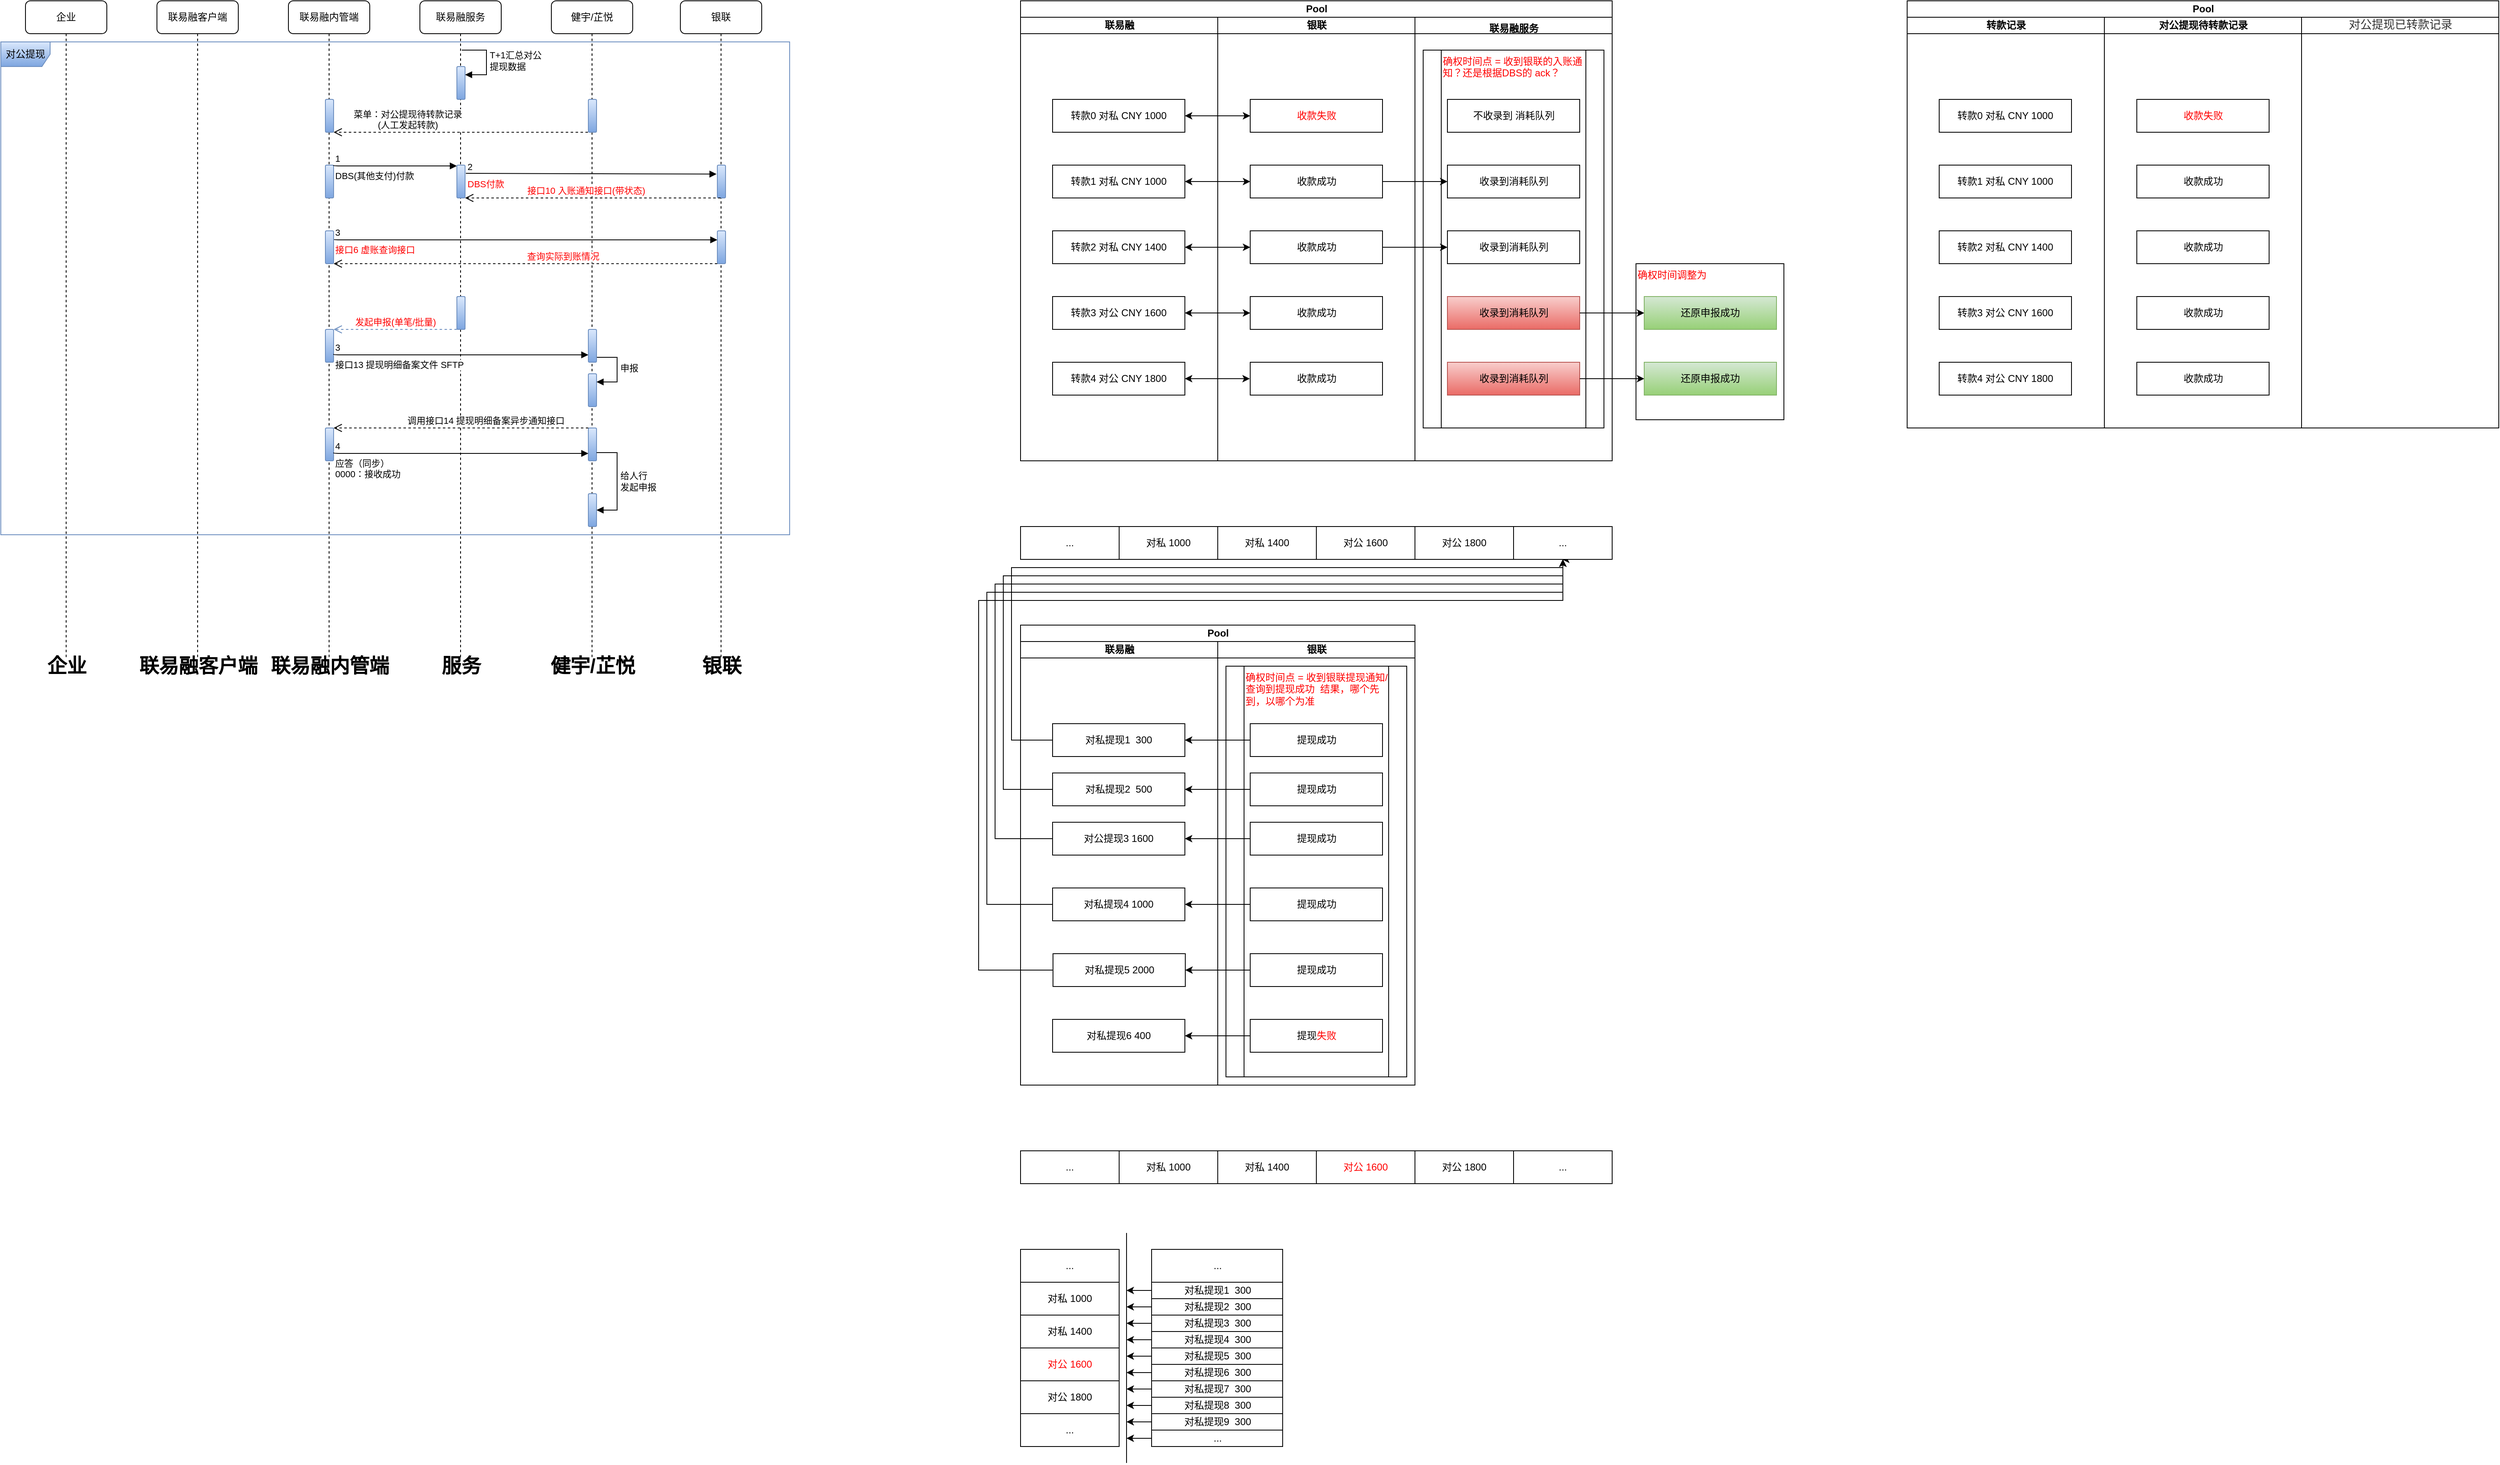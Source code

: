 <mxfile version="21.5.2" type="github">
  <diagram name="第 1 页" id="cecb9tNHnT4WKb9MnGJK">
    <mxGraphModel dx="1210" dy="673" grid="1" gridSize="10" guides="1" tooltips="1" connect="1" arrows="1" fold="1" page="1" pageScale="1" pageWidth="827" pageHeight="1169" math="0" shadow="0">
      <root>
        <mxCell id="0" />
        <mxCell id="1" parent="0" />
        <mxCell id="uzARrTuZSLdGQsg_Jb-Q-82" value="Pool" style="swimlane;childLayout=stackLayout;resizeParent=1;resizeParentMax=0;startSize=20;html=1;" vertex="1" parent="1">
          <mxGeometry x="1241" y="800" width="480" height="560" as="geometry" />
        </mxCell>
        <mxCell id="uzARrTuZSLdGQsg_Jb-Q-83" value="联易融" style="swimlane;startSize=20;html=1;" vertex="1" parent="uzARrTuZSLdGQsg_Jb-Q-82">
          <mxGeometry y="20" width="240" height="540" as="geometry" />
        </mxCell>
        <mxCell id="uzARrTuZSLdGQsg_Jb-Q-84" value="对私提现2&amp;nbsp; 500" style="rounded=0;whiteSpace=wrap;html=1;" vertex="1" parent="uzARrTuZSLdGQsg_Jb-Q-83">
          <mxGeometry x="39" y="160" width="161" height="40" as="geometry" />
        </mxCell>
        <mxCell id="uzARrTuZSLdGQsg_Jb-Q-85" value="对公提现3 1600" style="rounded=0;whiteSpace=wrap;html=1;" vertex="1" parent="uzARrTuZSLdGQsg_Jb-Q-83">
          <mxGeometry x="39" y="220" width="161" height="40" as="geometry" />
        </mxCell>
        <mxCell id="uzARrTuZSLdGQsg_Jb-Q-86" value="对私提现4 1000" style="rounded=0;whiteSpace=wrap;html=1;" vertex="1" parent="uzARrTuZSLdGQsg_Jb-Q-83">
          <mxGeometry x="39" y="300" width="161" height="40" as="geometry" />
        </mxCell>
        <mxCell id="uzARrTuZSLdGQsg_Jb-Q-114" style="edgeStyle=orthogonalEdgeStyle;rounded=0;orthogonalLoop=1;jettySize=auto;html=1;exitX=0;exitY=0.5;exitDx=0;exitDy=0;" edge="1" parent="uzARrTuZSLdGQsg_Jb-Q-83" source="uzARrTuZSLdGQsg_Jb-Q-87">
          <mxGeometry relative="1" as="geometry">
            <mxPoint x="659" y="-100" as="targetPoint" />
            <Array as="points">
              <mxPoint x="-51" y="400" />
              <mxPoint x="-51" y="-50" />
              <mxPoint x="660" y="-50" />
              <mxPoint x="660" y="-100" />
            </Array>
          </mxGeometry>
        </mxCell>
        <mxCell id="uzARrTuZSLdGQsg_Jb-Q-87" value="对私提现5 2000" style="rounded=0;whiteSpace=wrap;html=1;" vertex="1" parent="uzARrTuZSLdGQsg_Jb-Q-83">
          <mxGeometry x="39.5" y="380" width="161" height="40" as="geometry" />
        </mxCell>
        <mxCell id="uzARrTuZSLdGQsg_Jb-Q-88" value="对私提现1&amp;nbsp; 300" style="rounded=0;whiteSpace=wrap;html=1;" vertex="1" parent="uzARrTuZSLdGQsg_Jb-Q-83">
          <mxGeometry x="39" y="100" width="161" height="40" as="geometry" />
        </mxCell>
        <mxCell id="uzARrTuZSLdGQsg_Jb-Q-107" value="对私提现6 400" style="rounded=0;whiteSpace=wrap;html=1;" vertex="1" parent="uzARrTuZSLdGQsg_Jb-Q-83">
          <mxGeometry x="39" y="460" width="161" height="40" as="geometry" />
        </mxCell>
        <mxCell id="uzARrTuZSLdGQsg_Jb-Q-89" value="银联" style="swimlane;startSize=20;html=1;" vertex="1" parent="uzARrTuZSLdGQsg_Jb-Q-82">
          <mxGeometry x="240" y="20" width="240" height="540" as="geometry" />
        </mxCell>
        <mxCell id="uzARrTuZSLdGQsg_Jb-Q-109" value="确权时间点 = 收到银联提现通知/查询到提现成功&amp;nbsp; 结果，哪个先到，以哪个为准" style="shape=process;whiteSpace=wrap;html=1;backgroundOutline=1;fontColor=#FF0000;verticalAlign=top;align=left;" vertex="1" parent="uzARrTuZSLdGQsg_Jb-Q-89">
          <mxGeometry x="10" y="30" width="220" height="500" as="geometry" />
        </mxCell>
        <mxCell id="uzARrTuZSLdGQsg_Jb-Q-90" value="提现成功" style="rounded=0;whiteSpace=wrap;html=1;" vertex="1" parent="uzARrTuZSLdGQsg_Jb-Q-89">
          <mxGeometry x="39.5" y="100" width="161" height="40" as="geometry" />
        </mxCell>
        <mxCell id="uzARrTuZSLdGQsg_Jb-Q-91" value="提现成功" style="rounded=0;whiteSpace=wrap;html=1;" vertex="1" parent="uzARrTuZSLdGQsg_Jb-Q-89">
          <mxGeometry x="39.5" y="160" width="161" height="40" as="geometry" />
        </mxCell>
        <mxCell id="uzARrTuZSLdGQsg_Jb-Q-92" value="提现成功" style="rounded=0;whiteSpace=wrap;html=1;" vertex="1" parent="uzARrTuZSLdGQsg_Jb-Q-89">
          <mxGeometry x="39.5" y="220" width="161" height="40" as="geometry" />
        </mxCell>
        <mxCell id="uzARrTuZSLdGQsg_Jb-Q-93" value="提现成功" style="rounded=0;whiteSpace=wrap;html=1;" vertex="1" parent="uzARrTuZSLdGQsg_Jb-Q-89">
          <mxGeometry x="39.5" y="300" width="161" height="40" as="geometry" />
        </mxCell>
        <mxCell id="uzARrTuZSLdGQsg_Jb-Q-94" value="提现成功" style="rounded=0;whiteSpace=wrap;html=1;" vertex="1" parent="uzARrTuZSLdGQsg_Jb-Q-89">
          <mxGeometry x="39.5" y="380" width="161" height="40" as="geometry" />
        </mxCell>
        <mxCell id="uzARrTuZSLdGQsg_Jb-Q-108" value="提现&lt;font color=&quot;#ff0000&quot;&gt;失败&lt;/font&gt;" style="rounded=0;whiteSpace=wrap;html=1;" vertex="1" parent="uzARrTuZSLdGQsg_Jb-Q-89">
          <mxGeometry x="39.5" y="460" width="161" height="40" as="geometry" />
        </mxCell>
        <mxCell id="uzARrTuZSLdGQsg_Jb-Q-115" style="edgeStyle=orthogonalEdgeStyle;rounded=0;orthogonalLoop=1;jettySize=auto;html=1;exitX=0;exitY=0.5;exitDx=0;exitDy=0;entryX=1;entryY=0.5;entryDx=0;entryDy=0;" edge="1" parent="uzARrTuZSLdGQsg_Jb-Q-82" source="uzARrTuZSLdGQsg_Jb-Q-90" target="uzARrTuZSLdGQsg_Jb-Q-88">
          <mxGeometry relative="1" as="geometry" />
        </mxCell>
        <mxCell id="uzARrTuZSLdGQsg_Jb-Q-116" style="edgeStyle=orthogonalEdgeStyle;rounded=0;orthogonalLoop=1;jettySize=auto;html=1;exitX=0;exitY=0.5;exitDx=0;exitDy=0;entryX=1;entryY=0.5;entryDx=0;entryDy=0;" edge="1" parent="uzARrTuZSLdGQsg_Jb-Q-82" source="uzARrTuZSLdGQsg_Jb-Q-91" target="uzARrTuZSLdGQsg_Jb-Q-84">
          <mxGeometry relative="1" as="geometry" />
        </mxCell>
        <mxCell id="uzARrTuZSLdGQsg_Jb-Q-117" style="edgeStyle=orthogonalEdgeStyle;rounded=0;orthogonalLoop=1;jettySize=auto;html=1;exitX=0;exitY=0.5;exitDx=0;exitDy=0;entryX=1;entryY=0.5;entryDx=0;entryDy=0;" edge="1" parent="uzARrTuZSLdGQsg_Jb-Q-82" source="uzARrTuZSLdGQsg_Jb-Q-92" target="uzARrTuZSLdGQsg_Jb-Q-85">
          <mxGeometry relative="1" as="geometry" />
        </mxCell>
        <mxCell id="uzARrTuZSLdGQsg_Jb-Q-118" style="edgeStyle=orthogonalEdgeStyle;rounded=0;orthogonalLoop=1;jettySize=auto;html=1;exitX=0;exitY=0.5;exitDx=0;exitDy=0;entryX=1;entryY=0.5;entryDx=0;entryDy=0;" edge="1" parent="uzARrTuZSLdGQsg_Jb-Q-82" source="uzARrTuZSLdGQsg_Jb-Q-93" target="uzARrTuZSLdGQsg_Jb-Q-86">
          <mxGeometry relative="1" as="geometry" />
        </mxCell>
        <mxCell id="uzARrTuZSLdGQsg_Jb-Q-119" style="edgeStyle=orthogonalEdgeStyle;rounded=0;orthogonalLoop=1;jettySize=auto;html=1;exitX=0;exitY=0.5;exitDx=0;exitDy=0;entryX=1;entryY=0.5;entryDx=0;entryDy=0;" edge="1" parent="uzARrTuZSLdGQsg_Jb-Q-82" source="uzARrTuZSLdGQsg_Jb-Q-94" target="uzARrTuZSLdGQsg_Jb-Q-87">
          <mxGeometry relative="1" as="geometry" />
        </mxCell>
        <mxCell id="uzARrTuZSLdGQsg_Jb-Q-120" style="edgeStyle=orthogonalEdgeStyle;rounded=0;orthogonalLoop=1;jettySize=auto;html=1;exitX=0;exitY=0.5;exitDx=0;exitDy=0;entryX=1;entryY=0.5;entryDx=0;entryDy=0;" edge="1" parent="uzARrTuZSLdGQsg_Jb-Q-82" source="uzARrTuZSLdGQsg_Jb-Q-108" target="uzARrTuZSLdGQsg_Jb-Q-107">
          <mxGeometry relative="1" as="geometry" />
        </mxCell>
        <mxCell id="uzARrTuZSLdGQsg_Jb-Q-73" value="确权时间调整为" style="rounded=0;whiteSpace=wrap;html=1;strokeColor=#000000;fontColor=#FF0000;align=left;verticalAlign=top;" vertex="1" parent="1">
          <mxGeometry x="1990" y="360" width="180" height="190" as="geometry" />
        </mxCell>
        <mxCell id="uzARrTuZSLdGQsg_Jb-Q-48" value="Pool" style="swimlane;childLayout=stackLayout;resizeParent=1;resizeParentMax=0;startSize=20;html=1;" vertex="1" parent="1">
          <mxGeometry x="1241" y="40" width="720" height="560" as="geometry" />
        </mxCell>
        <mxCell id="uzARrTuZSLdGQsg_Jb-Q-49" value="联易融" style="swimlane;startSize=20;html=1;" vertex="1" parent="uzARrTuZSLdGQsg_Jb-Q-48">
          <mxGeometry y="20" width="240" height="540" as="geometry" />
        </mxCell>
        <mxCell id="uzARrTuZSLdGQsg_Jb-Q-52" value="转款1 对私 CNY 1000" style="rounded=0;whiteSpace=wrap;html=1;" vertex="1" parent="uzARrTuZSLdGQsg_Jb-Q-49">
          <mxGeometry x="39" y="180" width="161" height="40" as="geometry" />
        </mxCell>
        <mxCell id="uzARrTuZSLdGQsg_Jb-Q-53" value="转款2 对私 CNY 1400" style="rounded=0;whiteSpace=wrap;html=1;" vertex="1" parent="uzARrTuZSLdGQsg_Jb-Q-49">
          <mxGeometry x="39" y="260" width="161" height="40" as="geometry" />
        </mxCell>
        <mxCell id="uzARrTuZSLdGQsg_Jb-Q-54" value="转款3 对公 CNY 1600" style="rounded=0;whiteSpace=wrap;html=1;" vertex="1" parent="uzARrTuZSLdGQsg_Jb-Q-49">
          <mxGeometry x="39" y="340" width="161" height="40" as="geometry" />
        </mxCell>
        <mxCell id="uzARrTuZSLdGQsg_Jb-Q-55" value="转款4 对公 CNY 1800" style="rounded=0;whiteSpace=wrap;html=1;" vertex="1" parent="uzARrTuZSLdGQsg_Jb-Q-49">
          <mxGeometry x="39" y="420" width="161" height="40" as="geometry" />
        </mxCell>
        <mxCell id="uzARrTuZSLdGQsg_Jb-Q-56" value="转款0 对私 CNY 1000" style="rounded=0;whiteSpace=wrap;html=1;" vertex="1" parent="uzARrTuZSLdGQsg_Jb-Q-49">
          <mxGeometry x="39" y="100" width="161" height="40" as="geometry" />
        </mxCell>
        <mxCell id="uzARrTuZSLdGQsg_Jb-Q-50" value="银联" style="swimlane;startSize=20;html=1;" vertex="1" parent="uzARrTuZSLdGQsg_Jb-Q-48">
          <mxGeometry x="240" y="20" width="240" height="540" as="geometry" />
        </mxCell>
        <mxCell id="uzARrTuZSLdGQsg_Jb-Q-57" value="收款失败" style="rounded=0;whiteSpace=wrap;html=1;fontColor=#FF0000;" vertex="1" parent="uzARrTuZSLdGQsg_Jb-Q-50">
          <mxGeometry x="39.5" y="100" width="161" height="40" as="geometry" />
        </mxCell>
        <mxCell id="uzARrTuZSLdGQsg_Jb-Q-58" value="收款成功" style="rounded=0;whiteSpace=wrap;html=1;" vertex="1" parent="uzARrTuZSLdGQsg_Jb-Q-50">
          <mxGeometry x="39.5" y="180" width="161" height="40" as="geometry" />
        </mxCell>
        <mxCell id="uzARrTuZSLdGQsg_Jb-Q-59" value="收款成功" style="rounded=0;whiteSpace=wrap;html=1;" vertex="1" parent="uzARrTuZSLdGQsg_Jb-Q-50">
          <mxGeometry x="39.5" y="260" width="161" height="40" as="geometry" />
        </mxCell>
        <mxCell id="uzARrTuZSLdGQsg_Jb-Q-60" value="收款成功" style="rounded=0;whiteSpace=wrap;html=1;" vertex="1" parent="uzARrTuZSLdGQsg_Jb-Q-50">
          <mxGeometry x="39.5" y="340" width="161" height="40" as="geometry" />
        </mxCell>
        <mxCell id="uzARrTuZSLdGQsg_Jb-Q-61" value="收款成功" style="rounded=0;whiteSpace=wrap;html=1;" vertex="1" parent="uzARrTuZSLdGQsg_Jb-Q-50">
          <mxGeometry x="39.5" y="420" width="161" height="40" as="geometry" />
        </mxCell>
        <mxCell id="uzARrTuZSLdGQsg_Jb-Q-62" value="联易融服务" style="swimlane;startSize=20;html=1;verticalAlign=top;" vertex="1" parent="uzARrTuZSLdGQsg_Jb-Q-48">
          <mxGeometry x="480" y="20" width="240" height="540" as="geometry" />
        </mxCell>
        <mxCell id="uzARrTuZSLdGQsg_Jb-Q-68" value="确权时间点 = 收到银联的入账通知？还是根据DBS的 ack？" style="shape=process;whiteSpace=wrap;html=1;backgroundOutline=1;fontColor=#FF0000;verticalAlign=top;align=left;" vertex="1" parent="uzARrTuZSLdGQsg_Jb-Q-62">
          <mxGeometry x="10" y="40" width="220" height="460" as="geometry" />
        </mxCell>
        <mxCell id="uzARrTuZSLdGQsg_Jb-Q-63" value="不收录到 消耗队列" style="rounded=0;whiteSpace=wrap;html=1;" vertex="1" parent="uzARrTuZSLdGQsg_Jb-Q-62">
          <mxGeometry x="39.5" y="100" width="161" height="40" as="geometry" />
        </mxCell>
        <mxCell id="uzARrTuZSLdGQsg_Jb-Q-64" value="收录到消耗队列" style="rounded=0;whiteSpace=wrap;html=1;" vertex="1" parent="uzARrTuZSLdGQsg_Jb-Q-62">
          <mxGeometry x="39.5" y="180" width="161" height="40" as="geometry" />
        </mxCell>
        <mxCell id="uzARrTuZSLdGQsg_Jb-Q-65" value="收录到消耗队列" style="rounded=0;whiteSpace=wrap;html=1;" vertex="1" parent="uzARrTuZSLdGQsg_Jb-Q-62">
          <mxGeometry x="39.5" y="260" width="161" height="40" as="geometry" />
        </mxCell>
        <mxCell id="uzARrTuZSLdGQsg_Jb-Q-66" value="收录到消耗队列" style="rounded=0;whiteSpace=wrap;html=1;fillColor=#f8cecc;gradientColor=#ea6b66;strokeColor=#b85450;" vertex="1" parent="uzARrTuZSLdGQsg_Jb-Q-62">
          <mxGeometry x="39.5" y="340" width="161" height="40" as="geometry" />
        </mxCell>
        <mxCell id="uzARrTuZSLdGQsg_Jb-Q-67" value="收录到消耗队列" style="rounded=0;whiteSpace=wrap;html=1;fillColor=#f8cecc;gradientColor=#ea6b66;strokeColor=#b85450;" vertex="1" parent="uzARrTuZSLdGQsg_Jb-Q-62">
          <mxGeometry x="39.5" y="420" width="161" height="40" as="geometry" />
        </mxCell>
        <mxCell id="uzARrTuZSLdGQsg_Jb-Q-102" style="edgeStyle=orthogonalEdgeStyle;rounded=0;orthogonalLoop=1;jettySize=auto;html=1;exitX=1;exitY=0.5;exitDx=0;exitDy=0;entryX=0;entryY=0.5;entryDx=0;entryDy=0;startArrow=classic;startFill=1;" edge="1" parent="uzARrTuZSLdGQsg_Jb-Q-48" source="uzARrTuZSLdGQsg_Jb-Q-56" target="uzARrTuZSLdGQsg_Jb-Q-57">
          <mxGeometry relative="1" as="geometry" />
        </mxCell>
        <mxCell id="uzARrTuZSLdGQsg_Jb-Q-103" style="edgeStyle=orthogonalEdgeStyle;rounded=0;orthogonalLoop=1;jettySize=auto;html=1;exitX=1;exitY=0.5;exitDx=0;exitDy=0;entryX=0;entryY=0.5;entryDx=0;entryDy=0;startArrow=classic;startFill=1;" edge="1" parent="uzARrTuZSLdGQsg_Jb-Q-48" source="uzARrTuZSLdGQsg_Jb-Q-52" target="uzARrTuZSLdGQsg_Jb-Q-58">
          <mxGeometry relative="1" as="geometry">
            <mxPoint x="210" y="150" as="sourcePoint" />
            <mxPoint x="290" y="150" as="targetPoint" />
          </mxGeometry>
        </mxCell>
        <mxCell id="uzARrTuZSLdGQsg_Jb-Q-104" style="edgeStyle=orthogonalEdgeStyle;rounded=0;orthogonalLoop=1;jettySize=auto;html=1;exitX=1;exitY=0.5;exitDx=0;exitDy=0;startArrow=classic;startFill=1;entryX=0;entryY=0.5;entryDx=0;entryDy=0;" edge="1" parent="uzARrTuZSLdGQsg_Jb-Q-48" source="uzARrTuZSLdGQsg_Jb-Q-53" target="uzARrTuZSLdGQsg_Jb-Q-59">
          <mxGeometry relative="1" as="geometry">
            <mxPoint x="210" y="230" as="sourcePoint" />
            <mxPoint x="269" y="300" as="targetPoint" />
            <Array as="points" />
          </mxGeometry>
        </mxCell>
        <mxCell id="uzARrTuZSLdGQsg_Jb-Q-105" style="edgeStyle=orthogonalEdgeStyle;rounded=0;orthogonalLoop=1;jettySize=auto;html=1;exitX=1;exitY=0.5;exitDx=0;exitDy=0;startArrow=classic;startFill=1;entryX=0;entryY=0.5;entryDx=0;entryDy=0;" edge="1" parent="uzARrTuZSLdGQsg_Jb-Q-48" source="uzARrTuZSLdGQsg_Jb-Q-54" target="uzARrTuZSLdGQsg_Jb-Q-60">
          <mxGeometry relative="1" as="geometry">
            <mxPoint x="210" y="310" as="sourcePoint" />
            <mxPoint x="290" y="310" as="targetPoint" />
            <Array as="points" />
          </mxGeometry>
        </mxCell>
        <mxCell id="uzARrTuZSLdGQsg_Jb-Q-121" style="edgeStyle=orthogonalEdgeStyle;rounded=0;orthogonalLoop=1;jettySize=auto;html=1;exitX=1;exitY=0.5;exitDx=0;exitDy=0;entryX=0;entryY=0.5;entryDx=0;entryDy=0;" edge="1" parent="uzARrTuZSLdGQsg_Jb-Q-48" source="uzARrTuZSLdGQsg_Jb-Q-58" target="uzARrTuZSLdGQsg_Jb-Q-64">
          <mxGeometry relative="1" as="geometry" />
        </mxCell>
        <mxCell id="uzARrTuZSLdGQsg_Jb-Q-122" style="edgeStyle=orthogonalEdgeStyle;rounded=0;orthogonalLoop=1;jettySize=auto;html=1;exitX=1;exitY=0.5;exitDx=0;exitDy=0;entryX=0;entryY=0.5;entryDx=0;entryDy=0;" edge="1" parent="uzARrTuZSLdGQsg_Jb-Q-48" source="uzARrTuZSLdGQsg_Jb-Q-59" target="uzARrTuZSLdGQsg_Jb-Q-65">
          <mxGeometry relative="1" as="geometry" />
        </mxCell>
        <mxCell id="uzARrTuZSLdGQsg_Jb-Q-1" value="企业" style="shape=umlLifeline;perimeter=lifelinePerimeter;whiteSpace=wrap;html=1;container=1;dropTarget=0;collapsible=0;recursiveResize=0;outlineConnect=0;portConstraint=eastwest;newEdgeStyle={&quot;edgeStyle&quot;:&quot;elbowEdgeStyle&quot;,&quot;elbow&quot;:&quot;vertical&quot;,&quot;curved&quot;:0,&quot;rounded&quot;:0};rounded=1;" vertex="1" parent="1">
          <mxGeometry x="30" y="40" width="99" height="800" as="geometry" />
        </mxCell>
        <mxCell id="uzARrTuZSLdGQsg_Jb-Q-2" value="联易融客户端" style="shape=umlLifeline;perimeter=lifelinePerimeter;whiteSpace=wrap;html=1;container=1;dropTarget=0;collapsible=0;recursiveResize=0;outlineConnect=0;portConstraint=eastwest;newEdgeStyle={&quot;edgeStyle&quot;:&quot;elbowEdgeStyle&quot;,&quot;elbow&quot;:&quot;vertical&quot;,&quot;curved&quot;:0,&quot;rounded&quot;:0};rounded=1;" vertex="1" parent="1">
          <mxGeometry x="190" y="40" width="99" height="800" as="geometry" />
        </mxCell>
        <mxCell id="uzARrTuZSLdGQsg_Jb-Q-3" value="联易融内管端" style="shape=umlLifeline;perimeter=lifelinePerimeter;whiteSpace=wrap;html=1;container=1;dropTarget=0;collapsible=0;recursiveResize=0;outlineConnect=0;portConstraint=eastwest;newEdgeStyle={&quot;edgeStyle&quot;:&quot;elbowEdgeStyle&quot;,&quot;elbow&quot;:&quot;vertical&quot;,&quot;curved&quot;:0,&quot;rounded&quot;:0};rounded=1;" vertex="1" parent="1">
          <mxGeometry x="350" y="40" width="99" height="800" as="geometry" />
        </mxCell>
        <mxCell id="uzARrTuZSLdGQsg_Jb-Q-4" value="" style="html=1;points=[];perimeter=orthogonalPerimeter;outlineConnect=0;targetShapes=umlLifeline;portConstraint=eastwest;newEdgeStyle={&quot;edgeStyle&quot;:&quot;elbowEdgeStyle&quot;,&quot;elbow&quot;:&quot;vertical&quot;,&quot;curved&quot;:0,&quot;rounded&quot;:0};fillColor=#dae8fc;gradientColor=#7ea6e0;strokeColor=#6c8ebf;rounded=1;" vertex="1" parent="uzARrTuZSLdGQsg_Jb-Q-3">
          <mxGeometry x="45" y="200" width="10" height="40" as="geometry" />
        </mxCell>
        <mxCell id="uzARrTuZSLdGQsg_Jb-Q-5" value="联易融服务" style="shape=umlLifeline;perimeter=lifelinePerimeter;whiteSpace=wrap;html=1;container=1;dropTarget=0;collapsible=0;recursiveResize=0;outlineConnect=0;portConstraint=eastwest;newEdgeStyle={&quot;edgeStyle&quot;:&quot;elbowEdgeStyle&quot;,&quot;elbow&quot;:&quot;vertical&quot;,&quot;curved&quot;:0,&quot;rounded&quot;:0};rounded=1;" vertex="1" parent="1">
          <mxGeometry x="510" y="40" width="99" height="800" as="geometry" />
        </mxCell>
        <mxCell id="uzARrTuZSLdGQsg_Jb-Q-6" value="" style="html=1;points=[];perimeter=orthogonalPerimeter;outlineConnect=0;targetShapes=umlLifeline;portConstraint=eastwest;newEdgeStyle={&quot;edgeStyle&quot;:&quot;elbowEdgeStyle&quot;,&quot;elbow&quot;:&quot;vertical&quot;,&quot;curved&quot;:0,&quot;rounded&quot;:0};fillColor=#dae8fc;strokeColor=#6c8ebf;gradientColor=#7ea6e0;rounded=1;" vertex="1" parent="uzARrTuZSLdGQsg_Jb-Q-5">
          <mxGeometry x="45" y="80" width="10" height="40" as="geometry" />
        </mxCell>
        <mxCell id="uzARrTuZSLdGQsg_Jb-Q-7" value="T+1汇总对公&lt;br&gt;提现数据" style="html=1;align=left;spacingLeft=2;endArrow=block;rounded=1;edgeStyle=orthogonalEdgeStyle;curved=0;rounded=0;" edge="1" parent="uzARrTuZSLdGQsg_Jb-Q-5" target="uzARrTuZSLdGQsg_Jb-Q-6">
          <mxGeometry relative="1" as="geometry">
            <mxPoint x="51" y="60" as="sourcePoint" />
            <Array as="points">
              <mxPoint x="81" y="90" />
            </Array>
          </mxGeometry>
        </mxCell>
        <mxCell id="uzARrTuZSLdGQsg_Jb-Q-8" value="健宇/芷悦" style="shape=umlLifeline;perimeter=lifelinePerimeter;whiteSpace=wrap;html=1;container=1;dropTarget=0;collapsible=0;recursiveResize=0;outlineConnect=0;portConstraint=eastwest;newEdgeStyle={&quot;edgeStyle&quot;:&quot;elbowEdgeStyle&quot;,&quot;elbow&quot;:&quot;vertical&quot;,&quot;curved&quot;:0,&quot;rounded&quot;:0};rounded=1;" vertex="1" parent="1">
          <mxGeometry x="670" y="40" width="99" height="800" as="geometry" />
        </mxCell>
        <mxCell id="uzARrTuZSLdGQsg_Jb-Q-9" value="" style="html=1;points=[];perimeter=orthogonalPerimeter;outlineConnect=0;targetShapes=umlLifeline;portConstraint=eastwest;newEdgeStyle={&quot;edgeStyle&quot;:&quot;elbowEdgeStyle&quot;,&quot;elbow&quot;:&quot;vertical&quot;,&quot;curved&quot;:0,&quot;rounded&quot;:0};fillColor=#dae8fc;gradientColor=#7ea6e0;strokeColor=#6c8ebf;rounded=1;" vertex="1" parent="uzARrTuZSLdGQsg_Jb-Q-8">
          <mxGeometry x="45" y="120" width="10" height="40" as="geometry" />
        </mxCell>
        <mxCell id="uzARrTuZSLdGQsg_Jb-Q-10" value="" style="html=1;points=[];perimeter=orthogonalPerimeter;outlineConnect=0;targetShapes=umlLifeline;portConstraint=eastwest;newEdgeStyle={&quot;edgeStyle&quot;:&quot;elbowEdgeStyle&quot;,&quot;elbow&quot;:&quot;vertical&quot;,&quot;curved&quot;:0,&quot;rounded&quot;:0};fillColor=#dae8fc;gradientColor=#7ea6e0;strokeColor=#6c8ebf;rounded=1;" vertex="1" parent="uzARrTuZSLdGQsg_Jb-Q-8">
          <mxGeometry x="45" y="454" width="10" height="40" as="geometry" />
        </mxCell>
        <mxCell id="uzARrTuZSLdGQsg_Jb-Q-11" value="申报" style="html=1;align=left;spacingLeft=2;endArrow=block;rounded=1;edgeStyle=orthogonalEdgeStyle;curved=0;rounded=0;" edge="1" parent="uzARrTuZSLdGQsg_Jb-Q-8" target="uzARrTuZSLdGQsg_Jb-Q-10">
          <mxGeometry relative="1" as="geometry">
            <mxPoint x="50" y="434" as="sourcePoint" />
            <Array as="points">
              <mxPoint x="80" y="464" />
            </Array>
          </mxGeometry>
        </mxCell>
        <mxCell id="uzARrTuZSLdGQsg_Jb-Q-12" value="" style="html=1;points=[];perimeter=orthogonalPerimeter;outlineConnect=0;targetShapes=umlLifeline;portConstraint=eastwest;newEdgeStyle={&quot;edgeStyle&quot;:&quot;elbowEdgeStyle&quot;,&quot;elbow&quot;:&quot;vertical&quot;,&quot;curved&quot;:0,&quot;rounded&quot;:0};fillColor=#dae8fc;gradientColor=#7ea6e0;strokeColor=#6c8ebf;rounded=1;" vertex="1" parent="uzARrTuZSLdGQsg_Jb-Q-8">
          <mxGeometry x="45" y="520" width="10" height="40" as="geometry" />
        </mxCell>
        <mxCell id="uzARrTuZSLdGQsg_Jb-Q-13" value="" style="html=1;points=[];perimeter=orthogonalPerimeter;outlineConnect=0;targetShapes=umlLifeline;portConstraint=eastwest;newEdgeStyle={&quot;edgeStyle&quot;:&quot;elbowEdgeStyle&quot;,&quot;elbow&quot;:&quot;vertical&quot;,&quot;curved&quot;:0,&quot;rounded&quot;:0};fillColor=#dae8fc;strokeColor=#6c8ebf;rounded=1;gradientColor=#7ea6e0;" vertex="1" parent="uzARrTuZSLdGQsg_Jb-Q-8">
          <mxGeometry x="-275" y="400" width="10" height="40" as="geometry" />
        </mxCell>
        <mxCell id="uzARrTuZSLdGQsg_Jb-Q-14" value="" style="html=1;points=[];perimeter=orthogonalPerimeter;outlineConnect=0;targetShapes=umlLifeline;portConstraint=eastwest;newEdgeStyle={&quot;edgeStyle&quot;:&quot;elbowEdgeStyle&quot;,&quot;elbow&quot;:&quot;vertical&quot;,&quot;curved&quot;:0,&quot;rounded&quot;:0};fillColor=#dae8fc;strokeColor=#6c8ebf;rounded=1;gradientColor=#7ea6e0;" vertex="1" parent="uzARrTuZSLdGQsg_Jb-Q-8">
          <mxGeometry x="45" y="400" width="10" height="40" as="geometry" />
        </mxCell>
        <mxCell id="uzARrTuZSLdGQsg_Jb-Q-15" value="" style="html=1;points=[];perimeter=orthogonalPerimeter;outlineConnect=0;targetShapes=umlLifeline;portConstraint=eastwest;newEdgeStyle={&quot;edgeStyle&quot;:&quot;elbowEdgeStyle&quot;,&quot;elbow&quot;:&quot;vertical&quot;,&quot;curved&quot;:0,&quot;rounded&quot;:0};fillColor=#dae8fc;gradientColor=#7ea6e0;strokeColor=#6c8ebf;rounded=1;" vertex="1" parent="uzARrTuZSLdGQsg_Jb-Q-8">
          <mxGeometry x="-115" y="360" width="10" height="40" as="geometry" />
        </mxCell>
        <mxCell id="uzARrTuZSLdGQsg_Jb-Q-16" value="&lt;font&gt;发起申报(单笔/批量)&lt;/font&gt;" style="html=1;verticalAlign=bottom;endArrow=open;dashed=1;endSize=8;edgeStyle=elbowEdgeStyle;elbow=vertical;curved=0;rounded=1;fillColor=#dae8fc;gradientColor=#7ea6e0;strokeColor=#6c8ebf;fontColor=#FF0000;" edge="1" parent="uzARrTuZSLdGQsg_Jb-Q-8">
          <mxGeometry relative="1" as="geometry">
            <mxPoint x="-115" y="400" as="sourcePoint" />
            <mxPoint x="-265" y="400" as="targetPoint" />
            <Array as="points">
              <mxPoint x="-240" y="400" />
            </Array>
            <mxPoint as="offset" />
          </mxGeometry>
        </mxCell>
        <mxCell id="uzARrTuZSLdGQsg_Jb-Q-17" value="接口13 提现明细备案文件 SFTP" style="endArrow=block;endFill=1;html=1;edgeStyle=orthogonalEdgeStyle;align=left;verticalAlign=top;rounded=1;" edge="1" parent="uzARrTuZSLdGQsg_Jb-Q-8">
          <mxGeometry x="-1" relative="1" as="geometry">
            <mxPoint x="-265" y="430" as="sourcePoint" />
            <mxPoint x="45" y="431" as="targetPoint" />
            <Array as="points">
              <mxPoint x="-265" y="431" />
            </Array>
            <mxPoint as="offset" />
          </mxGeometry>
        </mxCell>
        <mxCell id="uzARrTuZSLdGQsg_Jb-Q-18" value="3" style="edgeLabel;resizable=0;html=1;align=left;verticalAlign=bottom;rounded=1;" connectable="0" vertex="1" parent="uzARrTuZSLdGQsg_Jb-Q-17">
          <mxGeometry x="-1" relative="1" as="geometry" />
        </mxCell>
        <mxCell id="uzARrTuZSLdGQsg_Jb-Q-19" value="" style="html=1;points=[];perimeter=orthogonalPerimeter;outlineConnect=0;targetShapes=umlLifeline;portConstraint=eastwest;newEdgeStyle={&quot;edgeStyle&quot;:&quot;elbowEdgeStyle&quot;,&quot;elbow&quot;:&quot;vertical&quot;,&quot;curved&quot;:0,&quot;rounded&quot;:0};fillColor=#dae8fc;gradientColor=#7ea6e0;strokeColor=#6c8ebf;rounded=1;" vertex="1" parent="uzARrTuZSLdGQsg_Jb-Q-8">
          <mxGeometry x="-275" y="520" width="10" height="40" as="geometry" />
        </mxCell>
        <mxCell id="uzARrTuZSLdGQsg_Jb-Q-20" value="调用接口14 提现明细备案异步通知接口" style="html=1;verticalAlign=bottom;endArrow=open;dashed=1;endSize=8;edgeStyle=elbowEdgeStyle;elbow=vertical;curved=0;rounded=1;" edge="1" parent="uzARrTuZSLdGQsg_Jb-Q-8">
          <mxGeometry x="-0.194" relative="1" as="geometry">
            <mxPoint x="45" y="520" as="sourcePoint" />
            <mxPoint x="-265" y="520" as="targetPoint" />
            <Array as="points">
              <mxPoint x="-240" y="520" />
            </Array>
            <mxPoint as="offset" />
          </mxGeometry>
        </mxCell>
        <mxCell id="uzARrTuZSLdGQsg_Jb-Q-21" value="应答（同步）&lt;br&gt;0000：接收成功" style="endArrow=block;endFill=1;html=1;edgeStyle=orthogonalEdgeStyle;align=left;verticalAlign=top;rounded=1;" edge="1" parent="uzARrTuZSLdGQsg_Jb-Q-8">
          <mxGeometry x="-1" relative="1" as="geometry">
            <mxPoint x="-265" y="550" as="sourcePoint" />
            <mxPoint x="45" y="551" as="targetPoint" />
            <Array as="points">
              <mxPoint x="-265" y="551" />
            </Array>
            <mxPoint as="offset" />
          </mxGeometry>
        </mxCell>
        <mxCell id="uzARrTuZSLdGQsg_Jb-Q-22" value="4" style="edgeLabel;resizable=0;html=1;align=left;verticalAlign=bottom;rounded=1;" connectable="0" vertex="1" parent="uzARrTuZSLdGQsg_Jb-Q-21">
          <mxGeometry x="-1" relative="1" as="geometry" />
        </mxCell>
        <mxCell id="uzARrTuZSLdGQsg_Jb-Q-23" value="" style="html=1;points=[];perimeter=orthogonalPerimeter;outlineConnect=0;targetShapes=umlLifeline;portConstraint=eastwest;newEdgeStyle={&quot;edgeStyle&quot;:&quot;elbowEdgeStyle&quot;,&quot;elbow&quot;:&quot;vertical&quot;,&quot;curved&quot;:0,&quot;rounded&quot;:0};fillColor=#dae8fc;gradientColor=#7ea6e0;strokeColor=#6c8ebf;rounded=1;" vertex="1" parent="uzARrTuZSLdGQsg_Jb-Q-8">
          <mxGeometry x="45" y="600" width="10" height="40" as="geometry" />
        </mxCell>
        <mxCell id="uzARrTuZSLdGQsg_Jb-Q-24" value="给人行&lt;br&gt;发起申报" style="html=1;align=left;spacingLeft=2;endArrow=block;rounded=1;edgeStyle=orthogonalEdgeStyle;curved=0;rounded=0;" edge="1" parent="uzARrTuZSLdGQsg_Jb-Q-8" source="uzARrTuZSLdGQsg_Jb-Q-12" target="uzARrTuZSLdGQsg_Jb-Q-23">
          <mxGeometry relative="1" as="geometry">
            <mxPoint x="54.5" y="560" as="sourcePoint" />
            <Array as="points">
              <mxPoint x="80" y="550" />
              <mxPoint x="80" y="620" />
            </Array>
            <mxPoint x="105" y="570" as="targetPoint" />
          </mxGeometry>
        </mxCell>
        <mxCell id="uzARrTuZSLdGQsg_Jb-Q-25" value="" style="html=1;points=[];perimeter=orthogonalPerimeter;outlineConnect=0;targetShapes=umlLifeline;portConstraint=eastwest;newEdgeStyle={&quot;edgeStyle&quot;:&quot;elbowEdgeStyle&quot;,&quot;elbow&quot;:&quot;vertical&quot;,&quot;curved&quot;:0,&quot;rounded&quot;:0};fillColor=#dae8fc;strokeColor=#6c8ebf;rounded=1;gradientColor=#7ea6e0;" vertex="1" parent="uzARrTuZSLdGQsg_Jb-Q-8">
          <mxGeometry x="-115" y="360" width="10" height="40" as="geometry" />
        </mxCell>
        <mxCell id="uzARrTuZSLdGQsg_Jb-Q-26" value="银联" style="shape=umlLifeline;perimeter=lifelinePerimeter;whiteSpace=wrap;html=1;container=1;dropTarget=0;collapsible=0;recursiveResize=0;outlineConnect=0;portConstraint=eastwest;newEdgeStyle={&quot;edgeStyle&quot;:&quot;elbowEdgeStyle&quot;,&quot;elbow&quot;:&quot;vertical&quot;,&quot;curved&quot;:0,&quot;rounded&quot;:0};rounded=1;" vertex="1" parent="1">
          <mxGeometry x="827" y="40" width="99" height="800" as="geometry" />
        </mxCell>
        <mxCell id="uzARrTuZSLdGQsg_Jb-Q-27" value="" style="html=1;points=[];perimeter=orthogonalPerimeter;outlineConnect=0;targetShapes=umlLifeline;portConstraint=eastwest;newEdgeStyle={&quot;edgeStyle&quot;:&quot;elbowEdgeStyle&quot;,&quot;elbow&quot;:&quot;vertical&quot;,&quot;curved&quot;:0,&quot;rounded&quot;:0};fillColor=#dae8fc;gradientColor=#7ea6e0;strokeColor=#6c8ebf;rounded=1;" vertex="1" parent="uzARrTuZSLdGQsg_Jb-Q-26">
          <mxGeometry x="45" y="200" width="10" height="40" as="geometry" />
        </mxCell>
        <mxCell id="uzARrTuZSLdGQsg_Jb-Q-28" value="" style="html=1;points=[];perimeter=orthogonalPerimeter;outlineConnect=0;targetShapes=umlLifeline;portConstraint=eastwest;newEdgeStyle={&quot;edgeStyle&quot;:&quot;elbowEdgeStyle&quot;,&quot;elbow&quot;:&quot;vertical&quot;,&quot;curved&quot;:0,&quot;rounded&quot;:0};fillColor=#dae8fc;gradientColor=#7ea6e0;strokeColor=#6c8ebf;rounded=1;" vertex="1" parent="1">
          <mxGeometry x="872" y="320" width="10" height="40" as="geometry" />
        </mxCell>
        <mxCell id="uzARrTuZSLdGQsg_Jb-Q-29" value="对公提现" style="shape=umlFrame;whiteSpace=wrap;html=1;pointerEvents=0;fillColor=#dae8fc;gradientColor=#7ea6e0;strokeColor=#6c8ebf;rounded=1;" vertex="1" parent="1">
          <mxGeometry y="90" width="960" height="600" as="geometry" />
        </mxCell>
        <mxCell id="uzARrTuZSLdGQsg_Jb-Q-30" value="企业" style="text;strokeColor=none;fillColor=none;html=1;fontSize=24;fontStyle=1;verticalAlign=middle;align=center;rounded=1;" vertex="1" parent="1">
          <mxGeometry x="30" y="830" width="100" height="40" as="geometry" />
        </mxCell>
        <mxCell id="uzARrTuZSLdGQsg_Jb-Q-31" value="联易融客户端" style="text;strokeColor=none;fillColor=none;html=1;fontSize=24;fontStyle=1;verticalAlign=middle;align=center;rounded=1;" vertex="1" parent="1">
          <mxGeometry x="190" y="830" width="100" height="40" as="geometry" />
        </mxCell>
        <mxCell id="uzARrTuZSLdGQsg_Jb-Q-32" value="联易融内管端" style="text;strokeColor=none;fillColor=none;html=1;fontSize=24;fontStyle=1;verticalAlign=middle;align=center;rounded=1;" vertex="1" parent="1">
          <mxGeometry x="350" y="830" width="100" height="40" as="geometry" />
        </mxCell>
        <mxCell id="uzARrTuZSLdGQsg_Jb-Q-33" value="服务" style="text;strokeColor=none;fillColor=none;html=1;fontSize=24;fontStyle=1;verticalAlign=middle;align=center;rounded=1;" vertex="1" parent="1">
          <mxGeometry x="510" y="830" width="100" height="40" as="geometry" />
        </mxCell>
        <mxCell id="uzARrTuZSLdGQsg_Jb-Q-34" value="健宇/芷悦" style="text;strokeColor=none;fillColor=none;html=1;fontSize=24;fontStyle=1;verticalAlign=middle;align=center;rounded=1;" vertex="1" parent="1">
          <mxGeometry x="670" y="830" width="100" height="40" as="geometry" />
        </mxCell>
        <mxCell id="uzARrTuZSLdGQsg_Jb-Q-35" value="DBS(其他支付)付款" style="endArrow=block;endFill=1;html=1;edgeStyle=orthogonalEdgeStyle;align=left;verticalAlign=top;rounded=1;" edge="1" parent="1" target="uzARrTuZSLdGQsg_Jb-Q-39">
          <mxGeometry x="-1" relative="1" as="geometry">
            <mxPoint x="405" y="240" as="sourcePoint" />
            <mxPoint x="715" y="241" as="targetPoint" />
            <Array as="points">
              <mxPoint x="405" y="241" />
            </Array>
            <mxPoint as="offset" />
          </mxGeometry>
        </mxCell>
        <mxCell id="uzARrTuZSLdGQsg_Jb-Q-36" value="1" style="edgeLabel;resizable=0;html=1;align=left;verticalAlign=bottom;rounded=1;" connectable="0" vertex="1" parent="uzARrTuZSLdGQsg_Jb-Q-35">
          <mxGeometry x="-1" relative="1" as="geometry" />
        </mxCell>
        <mxCell id="uzARrTuZSLdGQsg_Jb-Q-37" value="菜单：对公提现待转款记录&lt;br&gt;(人工发起转款)" style="html=1;verticalAlign=bottom;endArrow=open;dashed=1;endSize=8;edgeStyle=elbowEdgeStyle;elbow=vertical;curved=0;rounded=1;entryX=1.5;entryY=1;entryDx=0;entryDy=0;entryPerimeter=0;" edge="1" parent="1">
          <mxGeometry x="0.418" relative="1" as="geometry">
            <mxPoint x="714.5" y="200" as="sourcePoint" />
            <mxPoint x="405" y="200" as="targetPoint" />
            <Array as="points">
              <mxPoint x="605" y="200" />
            </Array>
            <mxPoint as="offset" />
          </mxGeometry>
        </mxCell>
        <mxCell id="uzARrTuZSLdGQsg_Jb-Q-38" value="" style="html=1;points=[];perimeter=orthogonalPerimeter;outlineConnect=0;targetShapes=umlLifeline;portConstraint=eastwest;newEdgeStyle={&quot;edgeStyle&quot;:&quot;elbowEdgeStyle&quot;,&quot;elbow&quot;:&quot;vertical&quot;,&quot;curved&quot;:0,&quot;rounded&quot;:0};fillColor=#dae8fc;gradientColor=#7ea6e0;strokeColor=#6c8ebf;rounded=1;" vertex="1" parent="1">
          <mxGeometry x="395" y="160" width="10" height="40" as="geometry" />
        </mxCell>
        <mxCell id="uzARrTuZSLdGQsg_Jb-Q-39" value="" style="html=1;points=[];perimeter=orthogonalPerimeter;outlineConnect=0;targetShapes=umlLifeline;portConstraint=eastwest;newEdgeStyle={&quot;edgeStyle&quot;:&quot;elbowEdgeStyle&quot;,&quot;elbow&quot;:&quot;vertical&quot;,&quot;curved&quot;:0,&quot;rounded&quot;:0};fillColor=#dae8fc;gradientColor=#7ea6e0;strokeColor=#6c8ebf;rounded=1;" vertex="1" parent="1">
          <mxGeometry x="555" y="240" width="10" height="40" as="geometry" />
        </mxCell>
        <mxCell id="uzARrTuZSLdGQsg_Jb-Q-40" value="接口10 入账通知接口(带状态)" style="html=1;verticalAlign=bottom;endArrow=open;dashed=1;endSize=8;edgeStyle=elbowEdgeStyle;elbow=vertical;curved=0;rounded=1;fontColor=#FF0000;" edge="1" parent="1" source="uzARrTuZSLdGQsg_Jb-Q-26">
          <mxGeometry x="0.059" relative="1" as="geometry">
            <mxPoint x="720.0" y="223" as="sourcePoint" />
            <mxPoint x="565" y="280" as="targetPoint" />
            <Array as="points">
              <mxPoint x="840" y="280" />
            </Array>
            <mxPoint as="offset" />
          </mxGeometry>
        </mxCell>
        <mxCell id="uzARrTuZSLdGQsg_Jb-Q-41" value="接口6 虚账查询接口" style="endArrow=block;endFill=1;html=1;edgeStyle=orthogonalEdgeStyle;align=left;verticalAlign=top;rounded=1;fontColor=#FF0000;" edge="1" parent="1" target="uzARrTuZSLdGQsg_Jb-Q-28">
          <mxGeometry x="-1" relative="1" as="geometry">
            <mxPoint x="405" y="330" as="sourcePoint" />
            <mxPoint x="715" y="331" as="targetPoint" />
            <Array as="points">
              <mxPoint x="405" y="331" />
            </Array>
            <mxPoint as="offset" />
          </mxGeometry>
        </mxCell>
        <mxCell id="uzARrTuZSLdGQsg_Jb-Q-42" value="3" style="edgeLabel;resizable=0;html=1;align=left;verticalAlign=bottom;rounded=1;" connectable="0" vertex="1" parent="uzARrTuZSLdGQsg_Jb-Q-41">
          <mxGeometry x="-1" relative="1" as="geometry" />
        </mxCell>
        <mxCell id="uzARrTuZSLdGQsg_Jb-Q-43" value="查询实际到账情况" style="html=1;verticalAlign=bottom;endArrow=open;dashed=1;endSize=8;edgeStyle=elbowEdgeStyle;elbow=vertical;curved=0;rounded=1;fontColor=#FF0000;" edge="1" parent="1" source="uzARrTuZSLdGQsg_Jb-Q-28">
          <mxGeometry x="-0.194" relative="1" as="geometry">
            <mxPoint x="715" y="360" as="sourcePoint" />
            <mxPoint x="405" y="360" as="targetPoint" />
            <Array as="points">
              <mxPoint x="430" y="360" />
            </Array>
            <mxPoint as="offset" />
          </mxGeometry>
        </mxCell>
        <mxCell id="uzARrTuZSLdGQsg_Jb-Q-44" value="DBS付款" style="endArrow=block;endFill=1;html=1;edgeStyle=orthogonalEdgeStyle;align=left;verticalAlign=top;rounded=1;entryX=0.43;entryY=0.703;entryDx=0;entryDy=0;entryPerimeter=0;fontColor=#FF0000;" edge="1" parent="1">
          <mxGeometry x="-1" relative="1" as="geometry">
            <mxPoint x="566" y="250" as="sourcePoint" />
            <mxPoint x="871" y="250.9" as="targetPoint" />
            <Array as="points" />
            <mxPoint as="offset" />
          </mxGeometry>
        </mxCell>
        <mxCell id="uzARrTuZSLdGQsg_Jb-Q-45" value="2" style="edgeLabel;resizable=0;html=1;align=left;verticalAlign=bottom;rounded=1;" connectable="0" vertex="1" parent="uzARrTuZSLdGQsg_Jb-Q-44">
          <mxGeometry x="-1" relative="1" as="geometry" />
        </mxCell>
        <mxCell id="uzARrTuZSLdGQsg_Jb-Q-46" value="" style="html=1;points=[];perimeter=orthogonalPerimeter;outlineConnect=0;targetShapes=umlLifeline;portConstraint=eastwest;newEdgeStyle={&quot;edgeStyle&quot;:&quot;elbowEdgeStyle&quot;,&quot;elbow&quot;:&quot;vertical&quot;,&quot;curved&quot;:0,&quot;rounded&quot;:0};fillColor=#dae8fc;gradientColor=#7ea6e0;strokeColor=#6c8ebf;rounded=1;" vertex="1" parent="1">
          <mxGeometry x="395" y="320" width="10" height="40" as="geometry" />
        </mxCell>
        <mxCell id="uzARrTuZSLdGQsg_Jb-Q-47" value="银联" style="text;strokeColor=none;fillColor=none;html=1;fontSize=24;fontStyle=1;verticalAlign=middle;align=center;rounded=1;" vertex="1" parent="1">
          <mxGeometry x="827" y="830" width="100" height="40" as="geometry" />
        </mxCell>
        <mxCell id="uzARrTuZSLdGQsg_Jb-Q-69" value="还原申报成功" style="rounded=0;whiteSpace=wrap;html=1;fillColor=#d5e8d4;gradientColor=#97d077;strokeColor=#82b366;" vertex="1" parent="1">
          <mxGeometry x="2000" y="480" width="161" height="40" as="geometry" />
        </mxCell>
        <mxCell id="uzARrTuZSLdGQsg_Jb-Q-70" value="还原申报成功" style="rounded=0;whiteSpace=wrap;html=1;fillColor=#d5e8d4;gradientColor=#97d077;strokeColor=#82b366;" vertex="1" parent="1">
          <mxGeometry x="2000" y="400" width="161" height="40" as="geometry" />
        </mxCell>
        <mxCell id="uzARrTuZSLdGQsg_Jb-Q-71" style="edgeStyle=orthogonalEdgeStyle;rounded=0;orthogonalLoop=1;jettySize=auto;html=1;exitX=1;exitY=0.5;exitDx=0;exitDy=0;entryX=0;entryY=0.5;entryDx=0;entryDy=0;" edge="1" parent="1" source="uzARrTuZSLdGQsg_Jb-Q-66" target="uzARrTuZSLdGQsg_Jb-Q-70">
          <mxGeometry relative="1" as="geometry" />
        </mxCell>
        <mxCell id="uzARrTuZSLdGQsg_Jb-Q-72" style="edgeStyle=orthogonalEdgeStyle;rounded=0;orthogonalLoop=1;jettySize=auto;html=1;exitX=1;exitY=0.5;exitDx=0;exitDy=0;entryX=0;entryY=0.5;entryDx=0;entryDy=0;" edge="1" parent="1" source="uzARrTuZSLdGQsg_Jb-Q-67" target="uzARrTuZSLdGQsg_Jb-Q-69">
          <mxGeometry relative="1" as="geometry" />
        </mxCell>
        <mxCell id="uzARrTuZSLdGQsg_Jb-Q-76" value="..." style="rounded=0;whiteSpace=wrap;html=1;" vertex="1" parent="1">
          <mxGeometry x="1241" y="680" width="120" height="40" as="geometry" />
        </mxCell>
        <mxCell id="uzARrTuZSLdGQsg_Jb-Q-77" value="对私 1000" style="rounded=0;whiteSpace=wrap;html=1;" vertex="1" parent="1">
          <mxGeometry x="1361" y="680" width="120" height="40" as="geometry" />
        </mxCell>
        <mxCell id="uzARrTuZSLdGQsg_Jb-Q-78" value="对私 1400" style="rounded=0;whiteSpace=wrap;html=1;" vertex="1" parent="1">
          <mxGeometry x="1481" y="680" width="120" height="40" as="geometry" />
        </mxCell>
        <mxCell id="uzARrTuZSLdGQsg_Jb-Q-79" value="对公 1600" style="rounded=0;whiteSpace=wrap;html=1;" vertex="1" parent="1">
          <mxGeometry x="1601" y="680" width="120" height="40" as="geometry" />
        </mxCell>
        <mxCell id="uzARrTuZSLdGQsg_Jb-Q-80" value="对公 1800" style="rounded=0;whiteSpace=wrap;html=1;" vertex="1" parent="1">
          <mxGeometry x="1721" y="680" width="120" height="40" as="geometry" />
        </mxCell>
        <mxCell id="uzARrTuZSLdGQsg_Jb-Q-81" value="..." style="rounded=0;whiteSpace=wrap;html=1;" vertex="1" parent="1">
          <mxGeometry x="1841" y="680" width="120" height="40" as="geometry" />
        </mxCell>
        <mxCell id="uzARrTuZSLdGQsg_Jb-Q-106" style="edgeStyle=orthogonalEdgeStyle;rounded=0;orthogonalLoop=1;jettySize=auto;html=1;exitX=1;exitY=0.5;exitDx=0;exitDy=0;startArrow=classic;startFill=1;" edge="1" parent="1" source="uzARrTuZSLdGQsg_Jb-Q-55">
          <mxGeometry relative="1" as="geometry">
            <mxPoint x="1451" y="430" as="sourcePoint" />
            <mxPoint x="1520" y="500" as="targetPoint" />
            <Array as="points" />
          </mxGeometry>
        </mxCell>
        <mxCell id="uzARrTuZSLdGQsg_Jb-Q-110" style="edgeStyle=orthogonalEdgeStyle;rounded=0;orthogonalLoop=1;jettySize=auto;html=1;exitX=0;exitY=0.5;exitDx=0;exitDy=0;entryX=0.5;entryY=1;entryDx=0;entryDy=0;" edge="1" parent="1" source="uzARrTuZSLdGQsg_Jb-Q-88" target="uzARrTuZSLdGQsg_Jb-Q-81">
          <mxGeometry relative="1" as="geometry">
            <Array as="points">
              <mxPoint x="1230" y="940" />
              <mxPoint x="1230" y="730" />
              <mxPoint x="1901" y="730" />
            </Array>
          </mxGeometry>
        </mxCell>
        <mxCell id="uzARrTuZSLdGQsg_Jb-Q-111" style="edgeStyle=orthogonalEdgeStyle;rounded=0;orthogonalLoop=1;jettySize=auto;html=1;exitX=0;exitY=0.5;exitDx=0;exitDy=0;entryX=0.5;entryY=1;entryDx=0;entryDy=0;" edge="1" parent="1" source="uzARrTuZSLdGQsg_Jb-Q-84" target="uzARrTuZSLdGQsg_Jb-Q-81">
          <mxGeometry relative="1" as="geometry">
            <Array as="points">
              <mxPoint x="1220" y="1000" />
              <mxPoint x="1220" y="740" />
              <mxPoint x="1901" y="740" />
            </Array>
          </mxGeometry>
        </mxCell>
        <mxCell id="uzARrTuZSLdGQsg_Jb-Q-112" style="edgeStyle=orthogonalEdgeStyle;rounded=0;orthogonalLoop=1;jettySize=auto;html=1;exitX=0;exitY=0.5;exitDx=0;exitDy=0;entryX=0.5;entryY=1;entryDx=0;entryDy=0;" edge="1" parent="1" source="uzARrTuZSLdGQsg_Jb-Q-85" target="uzARrTuZSLdGQsg_Jb-Q-81">
          <mxGeometry relative="1" as="geometry">
            <Array as="points">
              <mxPoint x="1210" y="1060" />
              <mxPoint x="1210" y="750" />
              <mxPoint x="1901" y="750" />
            </Array>
          </mxGeometry>
        </mxCell>
        <mxCell id="uzARrTuZSLdGQsg_Jb-Q-113" style="edgeStyle=orthogonalEdgeStyle;rounded=0;orthogonalLoop=1;jettySize=auto;html=1;exitX=0;exitY=0.5;exitDx=0;exitDy=0;entryX=0.5;entryY=1;entryDx=0;entryDy=0;" edge="1" parent="1" source="uzARrTuZSLdGQsg_Jb-Q-86" target="uzARrTuZSLdGQsg_Jb-Q-81">
          <mxGeometry relative="1" as="geometry">
            <Array as="points">
              <mxPoint x="1200" y="1140" />
              <mxPoint x="1200" y="760" />
              <mxPoint x="1901" y="760" />
            </Array>
          </mxGeometry>
        </mxCell>
        <mxCell id="uzARrTuZSLdGQsg_Jb-Q-123" value="..." style="rounded=0;whiteSpace=wrap;html=1;" vertex="1" parent="1">
          <mxGeometry x="1241" y="1440" width="120" height="40" as="geometry" />
        </mxCell>
        <mxCell id="uzARrTuZSLdGQsg_Jb-Q-124" value="对私 1000" style="rounded=0;whiteSpace=wrap;html=1;" vertex="1" parent="1">
          <mxGeometry x="1361" y="1440" width="120" height="40" as="geometry" />
        </mxCell>
        <mxCell id="uzARrTuZSLdGQsg_Jb-Q-125" value="对私 1400" style="rounded=0;whiteSpace=wrap;html=1;" vertex="1" parent="1">
          <mxGeometry x="1481" y="1440" width="120" height="40" as="geometry" />
        </mxCell>
        <mxCell id="uzARrTuZSLdGQsg_Jb-Q-126" value="对公 1600" style="rounded=0;whiteSpace=wrap;html=1;fontColor=#FF0000;" vertex="1" parent="1">
          <mxGeometry x="1601" y="1440" width="120" height="40" as="geometry" />
        </mxCell>
        <mxCell id="uzARrTuZSLdGQsg_Jb-Q-127" value="对公 1800" style="rounded=0;whiteSpace=wrap;html=1;" vertex="1" parent="1">
          <mxGeometry x="1721" y="1440" width="120" height="40" as="geometry" />
        </mxCell>
        <mxCell id="uzARrTuZSLdGQsg_Jb-Q-128" value="..." style="rounded=0;whiteSpace=wrap;html=1;" vertex="1" parent="1">
          <mxGeometry x="1841" y="1440" width="120" height="40" as="geometry" />
        </mxCell>
        <mxCell id="uzARrTuZSLdGQsg_Jb-Q-131" value="..." style="rounded=0;whiteSpace=wrap;html=1;" vertex="1" parent="1">
          <mxGeometry x="1241" y="1560" width="120" height="40" as="geometry" />
        </mxCell>
        <mxCell id="uzARrTuZSLdGQsg_Jb-Q-132" value="对私 1000" style="rounded=0;whiteSpace=wrap;html=1;" vertex="1" parent="1">
          <mxGeometry x="1241" y="1600" width="120" height="40" as="geometry" />
        </mxCell>
        <mxCell id="uzARrTuZSLdGQsg_Jb-Q-133" value="对私 1400" style="rounded=0;whiteSpace=wrap;html=1;" vertex="1" parent="1">
          <mxGeometry x="1241" y="1640" width="120" height="40" as="geometry" />
        </mxCell>
        <mxCell id="uzARrTuZSLdGQsg_Jb-Q-134" value="对公 1600" style="rounded=0;whiteSpace=wrap;html=1;fontColor=#FF0000;" vertex="1" parent="1">
          <mxGeometry x="1241" y="1680" width="120" height="40" as="geometry" />
        </mxCell>
        <mxCell id="uzARrTuZSLdGQsg_Jb-Q-135" value="对公 1800" style="rounded=0;whiteSpace=wrap;html=1;" vertex="1" parent="1">
          <mxGeometry x="1241" y="1720" width="120" height="40" as="geometry" />
        </mxCell>
        <mxCell id="uzARrTuZSLdGQsg_Jb-Q-136" value="..." style="rounded=0;whiteSpace=wrap;html=1;" vertex="1" parent="1">
          <mxGeometry x="1241" y="1760" width="120" height="40" as="geometry" />
        </mxCell>
        <mxCell id="uzARrTuZSLdGQsg_Jb-Q-148" style="edgeStyle=orthogonalEdgeStyle;rounded=0;orthogonalLoop=1;jettySize=auto;html=1;exitX=0;exitY=0.5;exitDx=0;exitDy=0;" edge="1" parent="1" source="uzARrTuZSLdGQsg_Jb-Q-137">
          <mxGeometry relative="1" as="geometry">
            <mxPoint x="1370" y="1610.238" as="targetPoint" />
          </mxGeometry>
        </mxCell>
        <mxCell id="uzARrTuZSLdGQsg_Jb-Q-137" value="对私提现1&amp;nbsp; 300" style="rounded=0;whiteSpace=wrap;html=1;" vertex="1" parent="1">
          <mxGeometry x="1400.5" y="1600" width="159.5" height="20" as="geometry" />
        </mxCell>
        <mxCell id="uzARrTuZSLdGQsg_Jb-Q-138" value="..." style="rounded=0;whiteSpace=wrap;html=1;" vertex="1" parent="1">
          <mxGeometry x="1400.5" y="1560" width="159.5" height="40" as="geometry" />
        </mxCell>
        <mxCell id="uzARrTuZSLdGQsg_Jb-Q-139" value="对私提现2&amp;nbsp; 300" style="rounded=0;whiteSpace=wrap;html=1;" vertex="1" parent="1">
          <mxGeometry x="1400.5" y="1620" width="159.5" height="20" as="geometry" />
        </mxCell>
        <mxCell id="uzARrTuZSLdGQsg_Jb-Q-140" value="对私提现3&amp;nbsp; 300" style="rounded=0;whiteSpace=wrap;html=1;" vertex="1" parent="1">
          <mxGeometry x="1400.5" y="1640" width="159.5" height="20" as="geometry" />
        </mxCell>
        <mxCell id="uzARrTuZSLdGQsg_Jb-Q-141" value="对私提现4&amp;nbsp; 300" style="rounded=0;whiteSpace=wrap;html=1;" vertex="1" parent="1">
          <mxGeometry x="1400.5" y="1660" width="159.5" height="20" as="geometry" />
        </mxCell>
        <mxCell id="uzARrTuZSLdGQsg_Jb-Q-142" value="对私提现5&amp;nbsp; 300" style="rounded=0;whiteSpace=wrap;html=1;" vertex="1" parent="1">
          <mxGeometry x="1400.5" y="1680" width="159.5" height="20" as="geometry" />
        </mxCell>
        <mxCell id="uzARrTuZSLdGQsg_Jb-Q-143" value="对私提现6&amp;nbsp; 300" style="rounded=0;whiteSpace=wrap;html=1;" vertex="1" parent="1">
          <mxGeometry x="1400.5" y="1700" width="159.5" height="20" as="geometry" />
        </mxCell>
        <mxCell id="uzARrTuZSLdGQsg_Jb-Q-144" value="对私提现7&amp;nbsp; 300" style="rounded=0;whiteSpace=wrap;html=1;" vertex="1" parent="1">
          <mxGeometry x="1400.5" y="1720" width="159.5" height="20" as="geometry" />
        </mxCell>
        <mxCell id="uzARrTuZSLdGQsg_Jb-Q-145" value="对私提现8&amp;nbsp; 300" style="rounded=0;whiteSpace=wrap;html=1;" vertex="1" parent="1">
          <mxGeometry x="1400.5" y="1740" width="159.5" height="20" as="geometry" />
        </mxCell>
        <mxCell id="uzARrTuZSLdGQsg_Jb-Q-146" value="对私提现9&amp;nbsp; 300" style="rounded=0;whiteSpace=wrap;html=1;" vertex="1" parent="1">
          <mxGeometry x="1400.5" y="1760" width="159.5" height="20" as="geometry" />
        </mxCell>
        <mxCell id="uzARrTuZSLdGQsg_Jb-Q-147" value="..." style="rounded=0;whiteSpace=wrap;html=1;" vertex="1" parent="1">
          <mxGeometry x="1400.5" y="1780" width="159.5" height="20" as="geometry" />
        </mxCell>
        <mxCell id="uzARrTuZSLdGQsg_Jb-Q-149" value="" style="endArrow=none;html=1;rounded=0;" edge="1" parent="1">
          <mxGeometry width="50" height="50" relative="1" as="geometry">
            <mxPoint x="1370" y="1820" as="sourcePoint" />
            <mxPoint x="1370" y="1540" as="targetPoint" />
          </mxGeometry>
        </mxCell>
        <mxCell id="uzARrTuZSLdGQsg_Jb-Q-151" style="edgeStyle=orthogonalEdgeStyle;rounded=0;orthogonalLoop=1;jettySize=auto;html=1;exitX=0;exitY=0.5;exitDx=0;exitDy=0;" edge="1" parent="1" source="uzARrTuZSLdGQsg_Jb-Q-139">
          <mxGeometry relative="1" as="geometry">
            <mxPoint x="1370" y="1630" as="targetPoint" />
            <mxPoint x="1411" y="1620" as="sourcePoint" />
          </mxGeometry>
        </mxCell>
        <mxCell id="uzARrTuZSLdGQsg_Jb-Q-152" style="edgeStyle=orthogonalEdgeStyle;rounded=0;orthogonalLoop=1;jettySize=auto;html=1;exitX=0;exitY=0.5;exitDx=0;exitDy=0;" edge="1" parent="1" source="uzARrTuZSLdGQsg_Jb-Q-140">
          <mxGeometry relative="1" as="geometry">
            <mxPoint x="1370" y="1650" as="targetPoint" />
            <mxPoint x="1411" y="1640" as="sourcePoint" />
          </mxGeometry>
        </mxCell>
        <mxCell id="uzARrTuZSLdGQsg_Jb-Q-153" style="edgeStyle=orthogonalEdgeStyle;rounded=0;orthogonalLoop=1;jettySize=auto;html=1;exitX=0;exitY=0.5;exitDx=0;exitDy=0;" edge="1" parent="1" source="uzARrTuZSLdGQsg_Jb-Q-141">
          <mxGeometry relative="1" as="geometry">
            <mxPoint x="1370" y="1670" as="targetPoint" />
            <mxPoint x="1411" y="1660" as="sourcePoint" />
          </mxGeometry>
        </mxCell>
        <mxCell id="uzARrTuZSLdGQsg_Jb-Q-154" style="edgeStyle=orthogonalEdgeStyle;rounded=0;orthogonalLoop=1;jettySize=auto;html=1;" edge="1" parent="1">
          <mxGeometry relative="1" as="geometry">
            <mxPoint x="1370" y="1690" as="targetPoint" />
            <mxPoint x="1400" y="1690" as="sourcePoint" />
          </mxGeometry>
        </mxCell>
        <mxCell id="uzARrTuZSLdGQsg_Jb-Q-155" style="edgeStyle=orthogonalEdgeStyle;rounded=0;orthogonalLoop=1;jettySize=auto;html=1;exitX=0;exitY=0.5;exitDx=0;exitDy=0;" edge="1" parent="1" source="uzARrTuZSLdGQsg_Jb-Q-143">
          <mxGeometry relative="1" as="geometry">
            <mxPoint x="1370" y="1710" as="targetPoint" />
            <mxPoint x="1410" y="1700" as="sourcePoint" />
          </mxGeometry>
        </mxCell>
        <mxCell id="uzARrTuZSLdGQsg_Jb-Q-156" style="edgeStyle=orthogonalEdgeStyle;rounded=0;orthogonalLoop=1;jettySize=auto;html=1;" edge="1" parent="1">
          <mxGeometry relative="1" as="geometry">
            <mxPoint x="1370" y="1730" as="targetPoint" />
            <mxPoint x="1400" y="1730" as="sourcePoint" />
          </mxGeometry>
        </mxCell>
        <mxCell id="uzARrTuZSLdGQsg_Jb-Q-157" style="edgeStyle=orthogonalEdgeStyle;rounded=0;orthogonalLoop=1;jettySize=auto;html=1;exitX=0;exitY=0.5;exitDx=0;exitDy=0;" edge="1" parent="1" source="uzARrTuZSLdGQsg_Jb-Q-145">
          <mxGeometry relative="1" as="geometry">
            <mxPoint x="1370" y="1750" as="targetPoint" />
            <mxPoint x="1421" y="1730" as="sourcePoint" />
          </mxGeometry>
        </mxCell>
        <mxCell id="uzARrTuZSLdGQsg_Jb-Q-158" style="edgeStyle=orthogonalEdgeStyle;rounded=0;orthogonalLoop=1;jettySize=auto;html=1;exitX=0;exitY=0.5;exitDx=0;exitDy=0;" edge="1" parent="1" source="uzARrTuZSLdGQsg_Jb-Q-146">
          <mxGeometry relative="1" as="geometry">
            <mxPoint x="1370" y="1770" as="targetPoint" />
            <mxPoint x="1411" y="1760" as="sourcePoint" />
          </mxGeometry>
        </mxCell>
        <mxCell id="uzARrTuZSLdGQsg_Jb-Q-159" style="edgeStyle=orthogonalEdgeStyle;rounded=0;orthogonalLoop=1;jettySize=auto;html=1;" edge="1" parent="1">
          <mxGeometry relative="1" as="geometry">
            <mxPoint x="1370" y="1790" as="targetPoint" />
            <mxPoint x="1400" y="1790" as="sourcePoint" />
          </mxGeometry>
        </mxCell>
        <mxCell id="uzARrTuZSLdGQsg_Jb-Q-172" value="Pool" style="swimlane;childLayout=stackLayout;resizeParent=1;resizeParentMax=0;startSize=20;html=1;" vertex="1" parent="1">
          <mxGeometry x="2320" y="40" width="720" height="520" as="geometry" />
        </mxCell>
        <mxCell id="uzARrTuZSLdGQsg_Jb-Q-173" value="转款记录" style="swimlane;startSize=20;html=1;" vertex="1" parent="uzARrTuZSLdGQsg_Jb-Q-172">
          <mxGeometry y="20" width="240" height="500" as="geometry" />
        </mxCell>
        <mxCell id="uzARrTuZSLdGQsg_Jb-Q-174" value="转款1 对私 CNY 1000" style="rounded=0;whiteSpace=wrap;html=1;" vertex="1" parent="uzARrTuZSLdGQsg_Jb-Q-173">
          <mxGeometry x="39" y="180" width="161" height="40" as="geometry" />
        </mxCell>
        <mxCell id="uzARrTuZSLdGQsg_Jb-Q-175" value="转款2 对私 CNY 1400" style="rounded=0;whiteSpace=wrap;html=1;" vertex="1" parent="uzARrTuZSLdGQsg_Jb-Q-173">
          <mxGeometry x="39" y="260" width="161" height="40" as="geometry" />
        </mxCell>
        <mxCell id="uzARrTuZSLdGQsg_Jb-Q-176" value="转款3 对公 CNY 1600" style="rounded=0;whiteSpace=wrap;html=1;" vertex="1" parent="uzARrTuZSLdGQsg_Jb-Q-173">
          <mxGeometry x="39" y="340" width="161" height="40" as="geometry" />
        </mxCell>
        <mxCell id="uzARrTuZSLdGQsg_Jb-Q-177" value="转款4 对公 CNY 1800" style="rounded=0;whiteSpace=wrap;html=1;" vertex="1" parent="uzARrTuZSLdGQsg_Jb-Q-173">
          <mxGeometry x="39" y="420" width="161" height="40" as="geometry" />
        </mxCell>
        <mxCell id="uzARrTuZSLdGQsg_Jb-Q-178" value="转款0 对私 CNY 1000" style="rounded=0;whiteSpace=wrap;html=1;" vertex="1" parent="uzARrTuZSLdGQsg_Jb-Q-173">
          <mxGeometry x="39" y="100" width="161" height="40" as="geometry" />
        </mxCell>
        <mxCell id="uzARrTuZSLdGQsg_Jb-Q-179" value="对公提现待转款记录" style="swimlane;startSize=20;html=1;" vertex="1" parent="uzARrTuZSLdGQsg_Jb-Q-172">
          <mxGeometry x="240" y="20" width="240" height="500" as="geometry" />
        </mxCell>
        <mxCell id="uzARrTuZSLdGQsg_Jb-Q-180" value="收款失败" style="rounded=0;whiteSpace=wrap;html=1;fontColor=#FF0000;" vertex="1" parent="uzARrTuZSLdGQsg_Jb-Q-179">
          <mxGeometry x="39.5" y="100" width="161" height="40" as="geometry" />
        </mxCell>
        <mxCell id="uzARrTuZSLdGQsg_Jb-Q-181" value="收款成功" style="rounded=0;whiteSpace=wrap;html=1;" vertex="1" parent="uzARrTuZSLdGQsg_Jb-Q-179">
          <mxGeometry x="39.5" y="180" width="161" height="40" as="geometry" />
        </mxCell>
        <mxCell id="uzARrTuZSLdGQsg_Jb-Q-182" value="收款成功" style="rounded=0;whiteSpace=wrap;html=1;" vertex="1" parent="uzARrTuZSLdGQsg_Jb-Q-179">
          <mxGeometry x="39.5" y="260" width="161" height="40" as="geometry" />
        </mxCell>
        <mxCell id="uzARrTuZSLdGQsg_Jb-Q-183" value="收款成功" style="rounded=0;whiteSpace=wrap;html=1;" vertex="1" parent="uzARrTuZSLdGQsg_Jb-Q-179">
          <mxGeometry x="39.5" y="340" width="161" height="40" as="geometry" />
        </mxCell>
        <mxCell id="uzARrTuZSLdGQsg_Jb-Q-184" value="收款成功" style="rounded=0;whiteSpace=wrap;html=1;" vertex="1" parent="uzARrTuZSLdGQsg_Jb-Q-179">
          <mxGeometry x="39.5" y="420" width="161" height="40" as="geometry" />
        </mxCell>
        <mxCell id="uzARrTuZSLdGQsg_Jb-Q-198" value="&lt;div style=&quot;box-sizing: inherit; -webkit-tap-highlight-color: transparent; display: flex; -webkit-box-align: center; align-items: center; font-size: 14px; color: rgb(51, 51, 51); height: 43px; font-family: 微软雅黑, FZLTHJW; font-weight: 400; text-align: start;&quot; class=&quot;lls-title-left&quot; data-v-18724e44=&quot;&quot;&gt;&lt;div style=&quot;box-sizing: inherit; -webkit-tap-highlight-color: transparent;&quot; data-v-18724e44=&quot;&quot;&gt;对公提现已转款记录&lt;/div&gt;&lt;div&gt;&lt;br&gt;&lt;/div&gt;&lt;/div&gt;&lt;div style=&quot;box-sizing: inherit; -webkit-tap-highlight-color: transparent; display: flex; font-family: 微软雅黑, FZLTHJW; font-size: 14px; font-weight: 400; text-align: start;&quot; class=&quot;lls-title-right&quot; data-v-18724e44=&quot;&quot;&gt;&lt;/div&gt;" style="swimlane;startSize=20;html=1;" vertex="1" parent="uzARrTuZSLdGQsg_Jb-Q-172">
          <mxGeometry x="480" y="20" width="240" height="500" as="geometry" />
        </mxCell>
      </root>
    </mxGraphModel>
  </diagram>
</mxfile>
